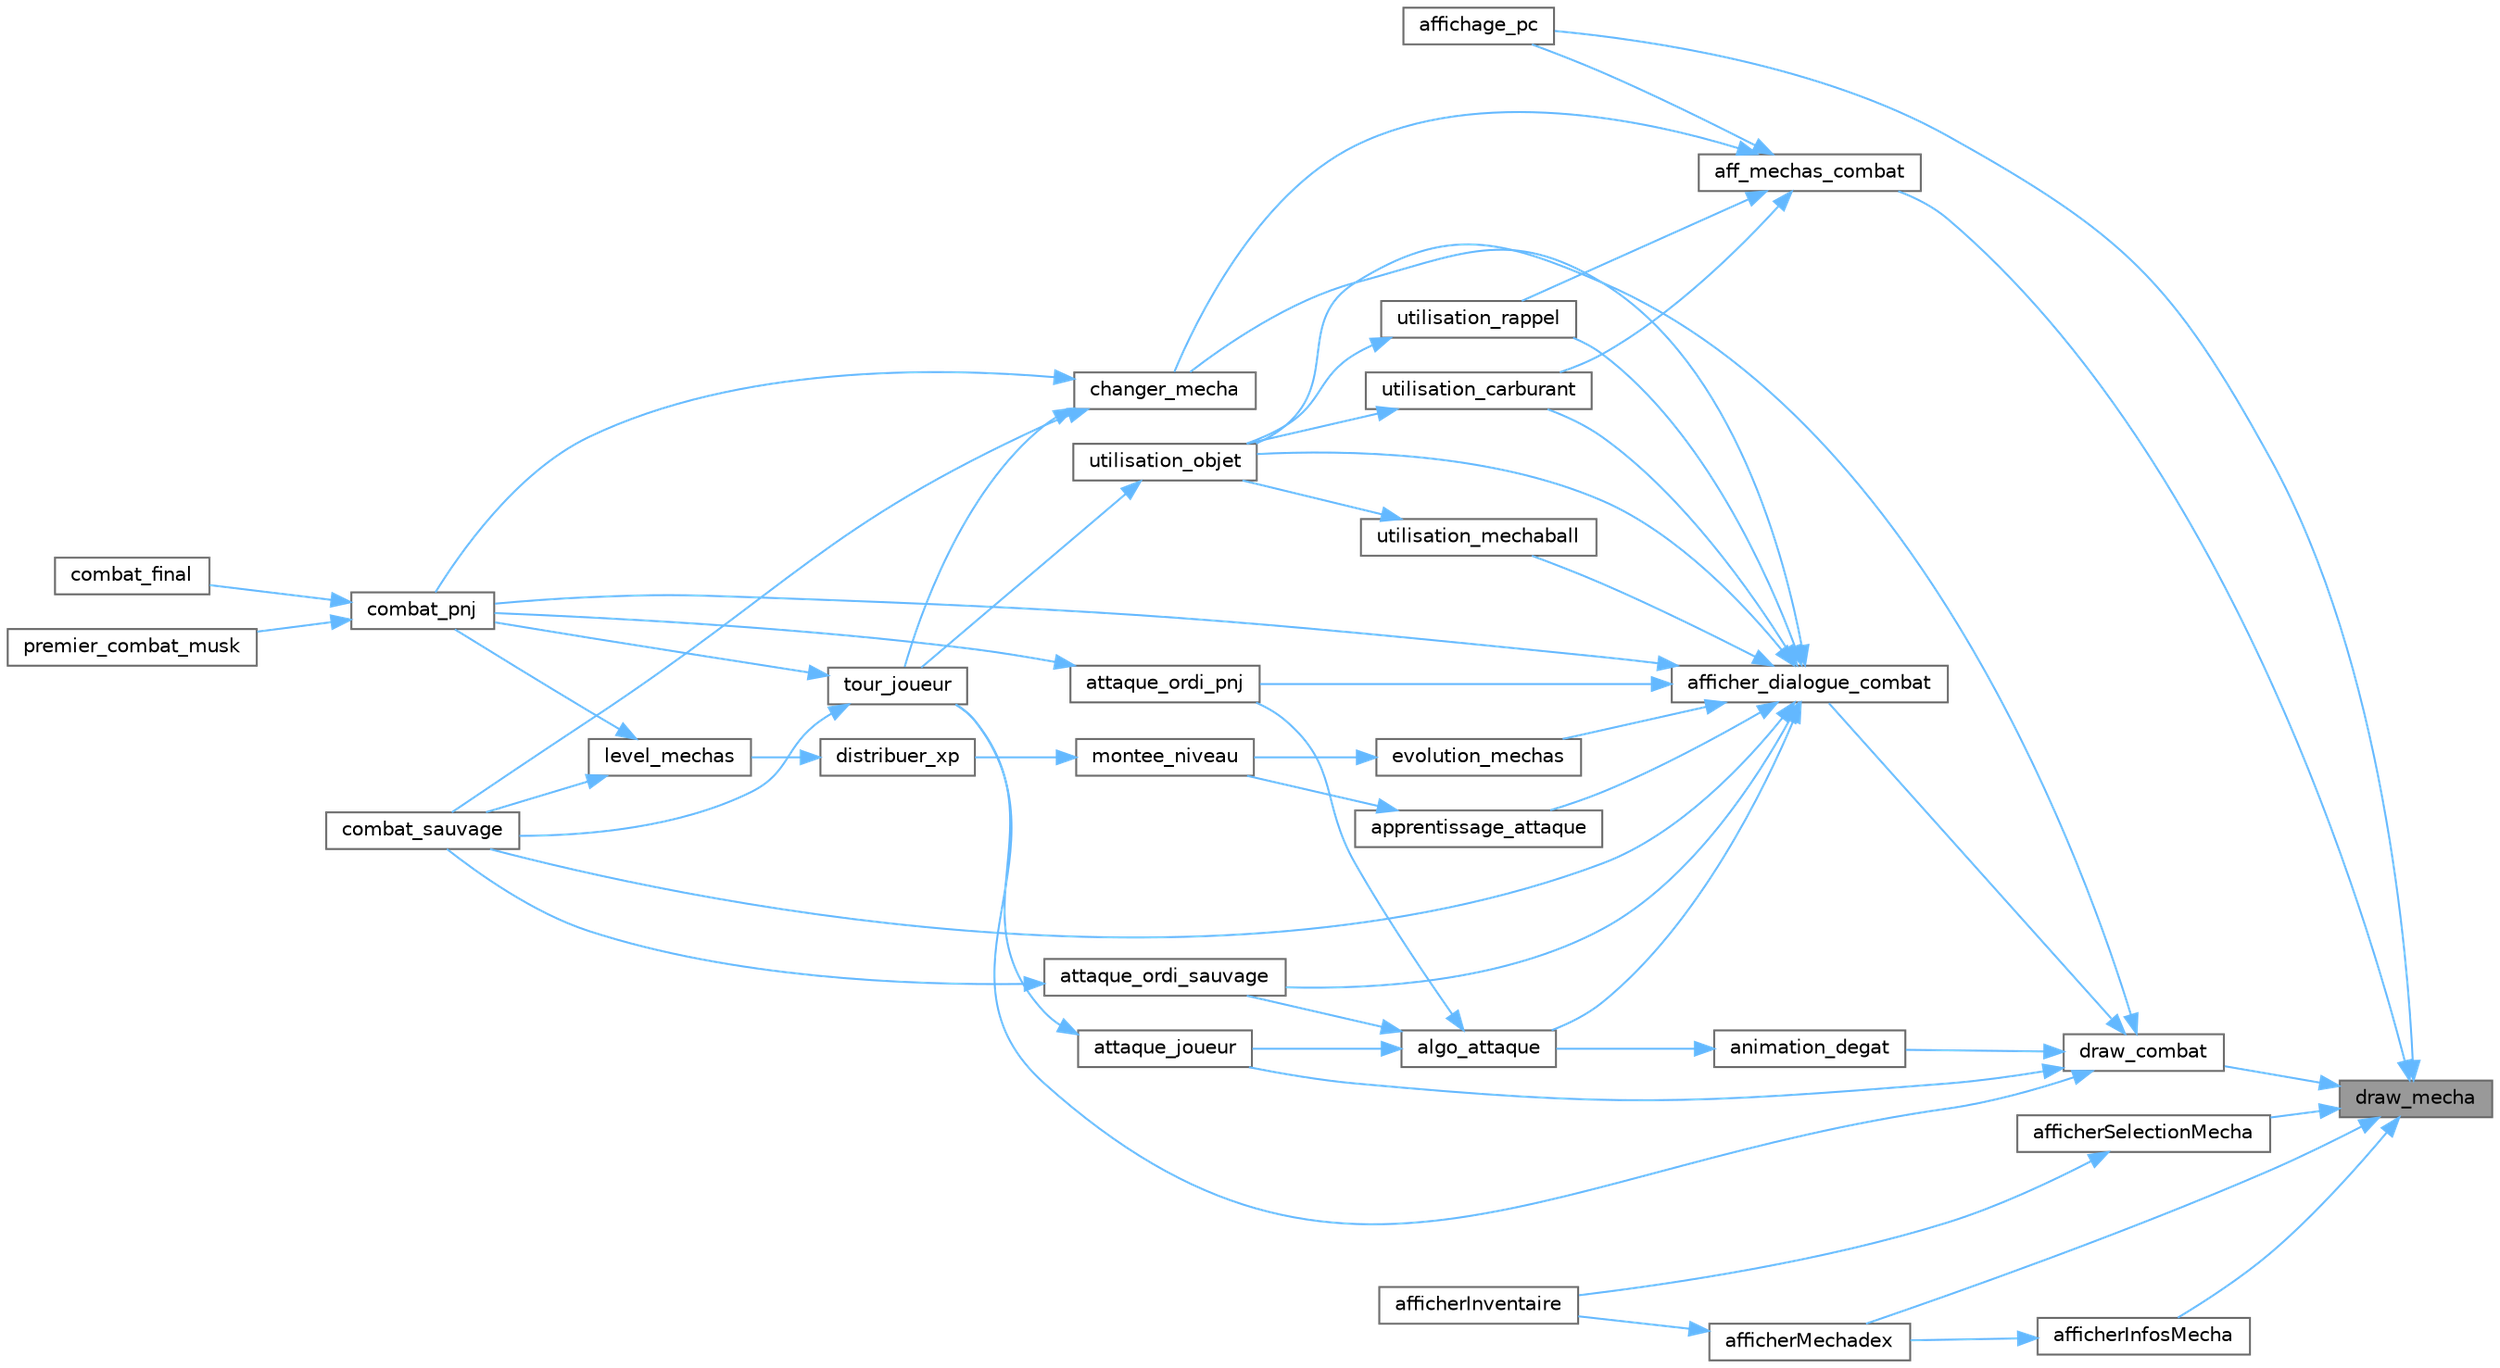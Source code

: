 digraph "draw_mecha"
{
 // LATEX_PDF_SIZE
  bgcolor="transparent";
  edge [fontname=Helvetica,fontsize=10,labelfontname=Helvetica,labelfontsize=10];
  node [fontname=Helvetica,fontsize=10,shape=box,height=0.2,width=0.4];
  rankdir="RL";
  Node1 [id="Node000001",label="draw_mecha",height=0.2,width=0.4,color="gray40", fillcolor="grey60", style="filled", fontcolor="black",tooltip="Dessine un Mécha à l'écran avec la texture correspondant à son orientation."];
  Node1 -> Node2 [id="edge55_Node000001_Node000002",dir="back",color="steelblue1",style="solid",tooltip=" "];
  Node2 [id="Node000002",label="aff_mechas_combat",height=0.2,width=0.4,color="grey40", fillcolor="white", style="filled",URL="$combat_8c.html#a30cb93b663d557e0e81271f956c24379",tooltip="Affiche l'interface de sélection du Mecha du joueur durant un combat."];
  Node2 -> Node3 [id="edge56_Node000002_Node000003",dir="back",color="steelblue1",style="solid",tooltip=" "];
  Node3 [id="Node000003",label="affichage_pc",height=0.2,width=0.4,color="grey40", fillcolor="white", style="filled",URL="$affichage_8c.html#af70cd65063ba7719d712c57fcce296a3",tooltip="Affiche le PC du joueur permettant de gérer et échanger les Méchas capturés."];
  Node2 -> Node4 [id="edge57_Node000002_Node000004",dir="back",color="steelblue1",style="solid",tooltip=" "];
  Node4 [id="Node000004",label="changer_mecha",height=0.2,width=0.4,color="grey40", fillcolor="white", style="filled",URL="$combat_8c.html#a16e4593cbfaef36a7cc088aa6bef48c0",tooltip="Permet au joueur de changer le Mecha actif pendant un combat."];
  Node4 -> Node5 [id="edge58_Node000004_Node000005",dir="back",color="steelblue1",style="solid",tooltip=" "];
  Node5 [id="Node000005",label="combat_pnj",height=0.2,width=0.4,color="grey40", fillcolor="white", style="filled",URL="$combat_8c.html#a03ca199547656caabf8e81d769b770e4",tooltip="Gère un combat complet entre le joueur et un PNJ."];
  Node5 -> Node6 [id="edge59_Node000005_Node000006",dir="back",color="steelblue1",style="solid",tooltip=" "];
  Node6 [id="Node000006",label="combat_final",height=0.2,width=0.4,color="grey40", fillcolor="white", style="filled",URL="$pointDePassage_8c.html#ade398b595e60d698c8c259edf2f8252a",tooltip="Gère les interactions finales avec les PNJs \"Vin Gazole\" et \"Iron Musk\", incluant dialogues,..."];
  Node5 -> Node7 [id="edge60_Node000005_Node000007",dir="back",color="steelblue1",style="solid",tooltip=" "];
  Node7 [id="Node000007",label="premier_combat_musk",height=0.2,width=0.4,color="grey40", fillcolor="white", style="filled",URL="$pointDePassage_8c.html#a9ed15a581ba87d71ad2d85b8649075da",tooltip="Gère l'interaction du joueur avec les PNJs \"Vin Gazole 2\" et \"Iron Musk\", incluant dialogues,..."];
  Node4 -> Node8 [id="edge61_Node000004_Node000008",dir="back",color="steelblue1",style="solid",tooltip=" "];
  Node8 [id="Node000008",label="combat_sauvage",height=0.2,width=0.4,color="grey40", fillcolor="white", style="filled",URL="$combat_8c.html#ae03e9f733803425a6c1dcb7b81c8234e",tooltip="Gère un combat entre le joueur et un Mécha sauvage."];
  Node4 -> Node9 [id="edge62_Node000004_Node000009",dir="back",color="steelblue1",style="solid",tooltip=" "];
  Node9 [id="Node000009",label="tour_joueur",height=0.2,width=0.4,color="grey40", fillcolor="white", style="filled",URL="$combat_8c.html#a3c18ce2957ca72f56737d0082766ad63",tooltip="Gère le tour du joueur lors d'un combat contre un Mécha sauvage ou un PNJ."];
  Node9 -> Node5 [id="edge63_Node000009_Node000005",dir="back",color="steelblue1",style="solid",tooltip=" "];
  Node9 -> Node8 [id="edge64_Node000009_Node000008",dir="back",color="steelblue1",style="solid",tooltip=" "];
  Node2 -> Node10 [id="edge65_Node000002_Node000010",dir="back",color="steelblue1",style="solid",tooltip=" "];
  Node10 [id="Node000010",label="utilisation_carburant",height=0.2,width=0.4,color="grey40", fillcolor="white", style="filled",URL="$combat_8c.html#a7f2daafca6455a03963db8f32d8a8d10",tooltip="Gère l'utilisation d'un objet \"carburant\" durant un combat."];
  Node10 -> Node11 [id="edge66_Node000010_Node000011",dir="back",color="steelblue1",style="solid",tooltip=" "];
  Node11 [id="Node000011",label="utilisation_objet",height=0.2,width=0.4,color="grey40", fillcolor="white", style="filled",URL="$combat_8c.html#ae82c6dcf76c1412964511d71b75c637e",tooltip="Affiche l'interface d'utilisation d'objets pendant un combat."];
  Node11 -> Node9 [id="edge67_Node000011_Node000009",dir="back",color="steelblue1",style="solid",tooltip=" "];
  Node2 -> Node12 [id="edge68_Node000002_Node000012",dir="back",color="steelblue1",style="solid",tooltip=" "];
  Node12 [id="Node000012",label="utilisation_rappel",height=0.2,width=0.4,color="grey40", fillcolor="white", style="filled",URL="$combat_8c.html#afff6b8b516af5c46c938f407788d1b5f",tooltip="Gère l'utilisation d'un objet \"rappel\" durant un combat."];
  Node12 -> Node11 [id="edge69_Node000012_Node000011",dir="back",color="steelblue1",style="solid",tooltip=" "];
  Node1 -> Node3 [id="edge70_Node000001_Node000003",dir="back",color="steelblue1",style="solid",tooltip=" "];
  Node1 -> Node13 [id="edge71_Node000001_Node000013",dir="back",color="steelblue1",style="solid",tooltip=" "];
  Node13 [id="Node000013",label="afficherInfosMecha",height=0.2,width=0.4,color="grey40", fillcolor="white", style="filled",URL="$affichage_8c.html#a4bfda0a3d2e621f3521d2bcf1c59a7d5",tooltip="Affiche l'écran d'information détaillée d'un Mécha du joueur."];
  Node13 -> Node14 [id="edge72_Node000013_Node000014",dir="back",color="steelblue1",style="solid",tooltip=" "];
  Node14 [id="Node000014",label="afficherMechadex",height=0.2,width=0.4,color="grey40", fillcolor="white", style="filled",URL="$affichage_8c.html#aff36844a9bc0417b311b691e2957adae",tooltip="Affiche le Mechadex du joueur, listant tous ses Méchas capturés."];
  Node14 -> Node15 [id="edge73_Node000014_Node000015",dir="back",color="steelblue1",style="solid",tooltip=" "];
  Node15 [id="Node000015",label="afficherInventaire",height=0.2,width=0.4,color="grey40", fillcolor="white", style="filled",URL="$affichage_8c.html#a17c5a7569d3f699b38d5124f198e916a",tooltip="Affiche l'inventaire du joueur et permet d'utiliser certains objets."];
  Node1 -> Node14 [id="edge74_Node000001_Node000014",dir="back",color="steelblue1",style="solid",tooltip=" "];
  Node1 -> Node16 [id="edge75_Node000001_Node000016",dir="back",color="steelblue1",style="solid",tooltip=" "];
  Node16 [id="Node000016",label="afficherSelectionMecha",height=0.2,width=0.4,color="grey40", fillcolor="white", style="filled",URL="$affichage_8c.html#a9519a3474a5b9ff0162efbc07d652b0c",tooltip="Affiche l'écran de sélection d'un Mécha pour utiliser un objet."];
  Node16 -> Node15 [id="edge76_Node000016_Node000015",dir="back",color="steelblue1",style="solid",tooltip=" "];
  Node1 -> Node17 [id="edge77_Node000001_Node000017",dir="back",color="steelblue1",style="solid",tooltip=" "];
  Node17 [id="Node000017",label="draw_combat",height=0.2,width=0.4,color="grey40", fillcolor="white", style="filled",URL="$combat_8c.html#a159b2a6408c605d1fc9432689f92e3cb",tooltip="Affiche à l'écran tous les éléments graphiques d'un combat entre deux Mechas."];
  Node17 -> Node18 [id="edge78_Node000017_Node000018",dir="back",color="steelblue1",style="solid",tooltip=" "];
  Node18 [id="Node000018",label="afficher_dialogue_combat",height=0.2,width=0.4,color="grey40", fillcolor="white", style="filled",URL="$affichage_8c.html#a1091893e7df87a967b878919b232b0d5",tooltip="Affiche un dialogue interactif durant un combat entre deux Méchas."];
  Node18 -> Node19 [id="edge79_Node000018_Node000019",dir="back",color="steelblue1",style="solid",tooltip=" "];
  Node19 [id="Node000019",label="algo_attaque",height=0.2,width=0.4,color="grey40", fillcolor="white", style="filled",URL="$combat_8c.html#a8c19b3bf83d09e9fb4b596cd4ff45219",tooltip="Calcule et applique les effets d'une attaque lors d'un combat entre deux Mechas."];
  Node19 -> Node20 [id="edge80_Node000019_Node000020",dir="back",color="steelblue1",style="solid",tooltip=" "];
  Node20 [id="Node000020",label="attaque_joueur",height=0.2,width=0.4,color="grey40", fillcolor="white", style="filled",URL="$combat_8c.html#aeabe45f0372840462d595a801345672b",tooltip="Affiche l'interface permettant au joueur de choisir et effectuer une attaque durant un combat."];
  Node20 -> Node9 [id="edge81_Node000020_Node000009",dir="back",color="steelblue1",style="solid",tooltip=" "];
  Node19 -> Node21 [id="edge82_Node000019_Node000021",dir="back",color="steelblue1",style="solid",tooltip=" "];
  Node21 [id="Node000021",label="attaque_ordi_pnj",height=0.2,width=0.4,color="grey40", fillcolor="white", style="filled",URL="$combat_8c.html#a5491a6cd3adeb619da6eb84e6d888e7a",tooltip="Gère les actions automatiques d'un PNJ (personnage non-joueur) lors d'un combat contre le joueur."];
  Node21 -> Node5 [id="edge83_Node000021_Node000005",dir="back",color="steelblue1",style="solid",tooltip=" "];
  Node19 -> Node22 [id="edge84_Node000019_Node000022",dir="back",color="steelblue1",style="solid",tooltip=" "];
  Node22 [id="Node000022",label="attaque_ordi_sauvage",height=0.2,width=0.4,color="grey40", fillcolor="white", style="filled",URL="$combat_8c.html#ac6ceced0c9217ccb31c1400649cfd67c",tooltip="Gère l'attaque aléatoire d'un Mecha sauvage durant un combat contre le joueur."];
  Node22 -> Node8 [id="edge85_Node000022_Node000008",dir="back",color="steelblue1",style="solid",tooltip=" "];
  Node18 -> Node23 [id="edge86_Node000018_Node000023",dir="back",color="steelblue1",style="solid",tooltip=" "];
  Node23 [id="Node000023",label="apprentissage_attaque",height=0.2,width=0.4,color="grey40", fillcolor="white", style="filled",URL="$combat_8c.html#af35e79d0f311c06fb1fe44ce8bb34ca4",tooltip="Gère l'apprentissage d'une nouvelle attaque par un Mecha lors d'un changement de niveau."];
  Node23 -> Node24 [id="edge87_Node000023_Node000024",dir="back",color="steelblue1",style="solid",tooltip=" "];
  Node24 [id="Node000024",label="montee_niveau",height=0.2,width=0.4,color="grey40", fillcolor="white", style="filled",URL="$combat_8c.html#aec838d58a7def8717d7fcd0faab3a107",tooltip="Gère la montée en niveau d'un Mecha joueur après avoir reçu des points d'expérience (XP)."];
  Node24 -> Node25 [id="edge88_Node000024_Node000025",dir="back",color="steelblue1",style="solid",tooltip=" "];
  Node25 [id="Node000025",label="distribuer_xp",height=0.2,width=0.4,color="grey40", fillcolor="white", style="filled",URL="$combat_8c.html#ac6fcdad743dc3526b2b89a1630618a07",tooltip="Distribue les points d'expérience (XP) gagnés lors d'un combat à un ensemble de Méchas ayant particip..."];
  Node25 -> Node26 [id="edge89_Node000025_Node000026",dir="back",color="steelblue1",style="solid",tooltip=" "];
  Node26 [id="Node000026",label="level_mechas",height=0.2,width=0.4,color="grey40", fillcolor="white", style="filled",URL="$combat_8c.html#a2de6c3e2a52edcf450da90005d5fad1d",tooltip="Calcule et distribue les points d'expérience (XP) aux Méchas du joueur après avoir vaincu un Mécha ad..."];
  Node26 -> Node5 [id="edge90_Node000026_Node000005",dir="back",color="steelblue1",style="solid",tooltip=" "];
  Node26 -> Node8 [id="edge91_Node000026_Node000008",dir="back",color="steelblue1",style="solid",tooltip=" "];
  Node18 -> Node21 [id="edge92_Node000018_Node000021",dir="back",color="steelblue1",style="solid",tooltip=" "];
  Node18 -> Node22 [id="edge93_Node000018_Node000022",dir="back",color="steelblue1",style="solid",tooltip=" "];
  Node18 -> Node4 [id="edge94_Node000018_Node000004",dir="back",color="steelblue1",style="solid",tooltip=" "];
  Node18 -> Node5 [id="edge95_Node000018_Node000005",dir="back",color="steelblue1",style="solid",tooltip=" "];
  Node18 -> Node8 [id="edge96_Node000018_Node000008",dir="back",color="steelblue1",style="solid",tooltip=" "];
  Node18 -> Node27 [id="edge97_Node000018_Node000027",dir="back",color="steelblue1",style="solid",tooltip=" "];
  Node27 [id="Node000027",label="evolution_mechas",height=0.2,width=0.4,color="grey40", fillcolor="white", style="filled",URL="$combat_8c.html#afe15b54290598e06032e0c418f626461",tooltip="Gère l'évolution d'un Mecha joueur lorsqu'il atteint le niveau requis."];
  Node27 -> Node24 [id="edge98_Node000027_Node000024",dir="back",color="steelblue1",style="solid",tooltip=" "];
  Node18 -> Node10 [id="edge99_Node000018_Node000010",dir="back",color="steelblue1",style="solid",tooltip=" "];
  Node18 -> Node28 [id="edge100_Node000018_Node000028",dir="back",color="steelblue1",style="solid",tooltip=" "];
  Node28 [id="Node000028",label="utilisation_mechaball",height=0.2,width=0.4,color="grey40", fillcolor="white", style="filled",URL="$combat_8c.html#a53bf2250ba00b21dceed166fa59bd150",tooltip="Gère l'utilisation d'une \"mechaball\" pour capturer un Mecha adverse durant un combat."];
  Node28 -> Node11 [id="edge101_Node000028_Node000011",dir="back",color="steelblue1",style="solid",tooltip=" "];
  Node18 -> Node11 [id="edge102_Node000018_Node000011",dir="back",color="steelblue1",style="solid",tooltip=" "];
  Node18 -> Node12 [id="edge103_Node000018_Node000012",dir="back",color="steelblue1",style="solid",tooltip=" "];
  Node17 -> Node29 [id="edge104_Node000017_Node000029",dir="back",color="steelblue1",style="solid",tooltip=" "];
  Node29 [id="Node000029",label="animation_degat",height=0.2,width=0.4,color="grey40", fillcolor="white", style="filled",URL="$combat_8c.html#ab9469ab4f84b56a27ef05848c4a78cb9",tooltip="Anime visuellement la diminution progressive des PV d'un Mecha durant un combat."];
  Node29 -> Node19 [id="edge105_Node000029_Node000019",dir="back",color="steelblue1",style="solid",tooltip=" "];
  Node17 -> Node20 [id="edge106_Node000017_Node000020",dir="back",color="steelblue1",style="solid",tooltip=" "];
  Node17 -> Node9 [id="edge107_Node000017_Node000009",dir="back",color="steelblue1",style="solid",tooltip=" "];
  Node17 -> Node11 [id="edge108_Node000017_Node000011",dir="back",color="steelblue1",style="solid",tooltip=" "];
}
